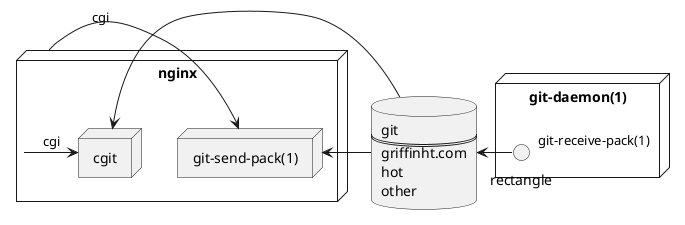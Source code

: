 @startuml

database git [
    git
    ===
    griffinht.com
    hot
    other
]

node nginx {
    node "git-send-pack(1)"
    "git-send-pack(1)" <- git
    "git-send-pack(1)" <- nginx : cgi

    node cgit
    cgit <- git
    cgit <- nginx : cgi
}

node "git-daemon(1)" {
    rectangle "git-receive-pack(1)" -> git
}

@enduml
